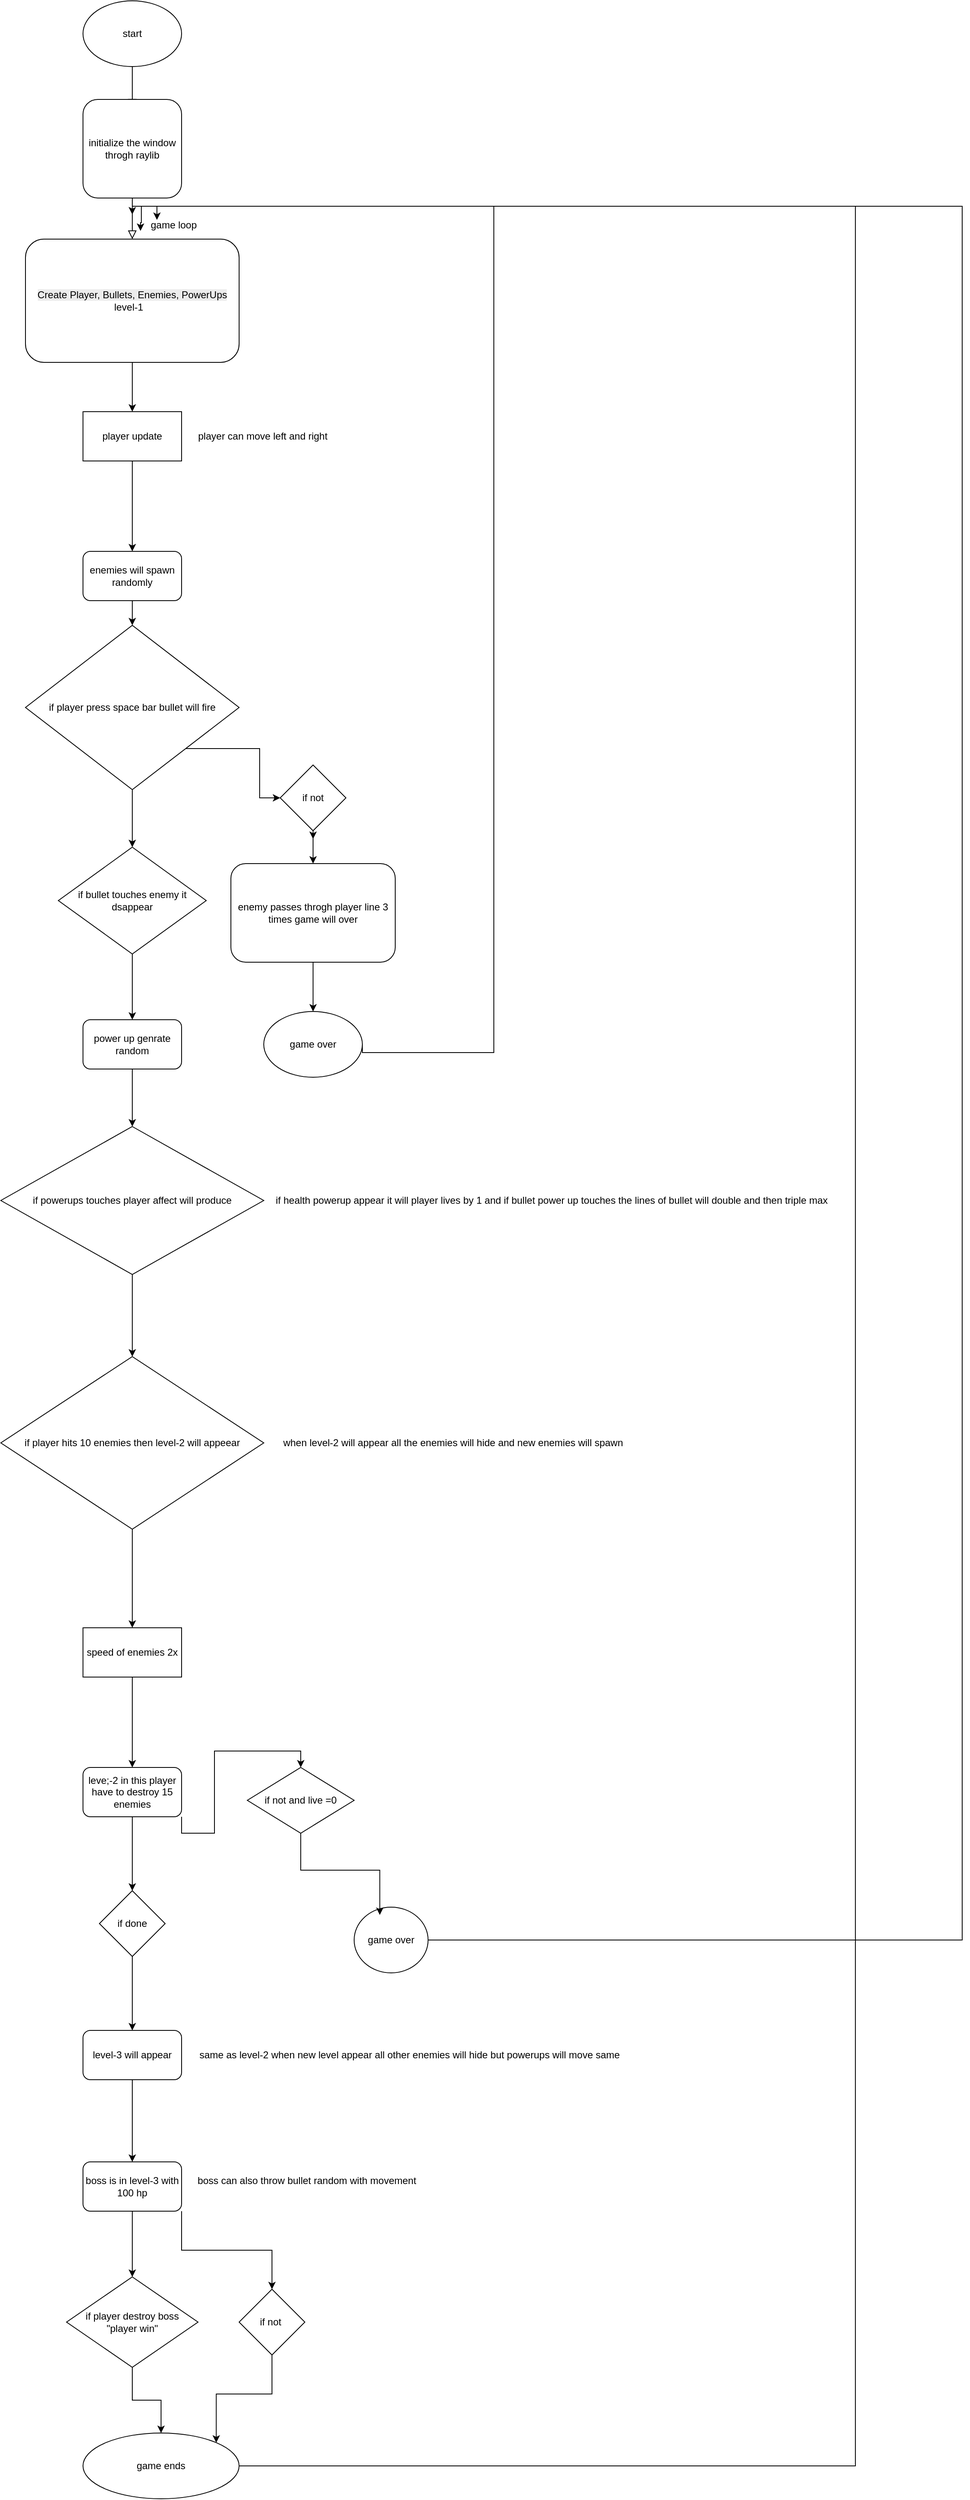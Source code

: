 <mxfile version="26.2.13">
  <diagram id="C5RBs43oDa-KdzZeNtuy" name="Page-1">
    <mxGraphModel dx="2251" dy="1311" grid="1" gridSize="10" guides="1" tooltips="1" connect="1" arrows="1" fold="1" page="1" pageScale="1" pageWidth="827" pageHeight="1169" math="0" shadow="0">
      <root>
        <mxCell id="WIyWlLk6GJQsqaUBKTNV-0" />
        <mxCell id="WIyWlLk6GJQsqaUBKTNV-1" parent="WIyWlLk6GJQsqaUBKTNV-0" />
        <mxCell id="WIyWlLk6GJQsqaUBKTNV-2" value="" style="rounded=0;html=1;jettySize=auto;orthogonalLoop=1;fontSize=11;endArrow=block;endFill=0;endSize=8;strokeWidth=1;shadow=0;labelBackgroundColor=none;edgeStyle=orthogonalEdgeStyle;" parent="WIyWlLk6GJQsqaUBKTNV-1" edge="1">
          <mxGeometry relative="1" as="geometry">
            <mxPoint x="220" y="90" as="sourcePoint" />
            <mxPoint x="220" y="140" as="targetPoint" />
          </mxGeometry>
        </mxCell>
        <mxCell id="WIyWlLk6GJQsqaUBKTNV-4" value="" style="rounded=0;html=1;jettySize=auto;orthogonalLoop=1;fontSize=11;endArrow=block;endFill=0;endSize=8;strokeWidth=1;shadow=0;labelBackgroundColor=none;edgeStyle=orthogonalEdgeStyle;" parent="WIyWlLk6GJQsqaUBKTNV-1" edge="1">
          <mxGeometry y="20" relative="1" as="geometry">
            <mxPoint as="offset" />
            <mxPoint x="220" y="250" as="sourcePoint" />
            <mxPoint x="220" y="300" as="targetPoint" />
          </mxGeometry>
        </mxCell>
        <mxCell id="jRuMcLEhQL0jCplDiOdC-4" style="edgeStyle=orthogonalEdgeStyle;rounded=0;orthogonalLoop=1;jettySize=auto;html=1;entryX=0.5;entryY=0;entryDx=0;entryDy=0;" edge="1" parent="WIyWlLk6GJQsqaUBKTNV-1" source="jRuMcLEhQL0jCplDiOdC-14">
          <mxGeometry relative="1" as="geometry">
            <mxPoint x="220" y="460" as="sourcePoint" />
            <mxPoint x="220" y="510" as="targetPoint" />
          </mxGeometry>
        </mxCell>
        <mxCell id="jRuMcLEhQL0jCplDiOdC-8" style="edgeStyle=orthogonalEdgeStyle;rounded=0;orthogonalLoop=1;jettySize=auto;html=1;exitX=0.5;exitY=1;exitDx=0;exitDy=0;entryX=0.5;entryY=0;entryDx=0;entryDy=0;" edge="1" parent="WIyWlLk6GJQsqaUBKTNV-1" source="jRuMcLEhQL0jCplDiOdC-11" target="jRuMcLEhQL0jCplDiOdC-7">
          <mxGeometry relative="1" as="geometry">
            <mxPoint x="220" y="590" as="sourcePoint" />
          </mxGeometry>
        </mxCell>
        <mxCell id="jRuMcLEhQL0jCplDiOdC-6" value="player can move left and right&amp;nbsp;" style="text;html=1;align=center;verticalAlign=middle;resizable=0;points=[];autosize=1;strokeColor=none;fillColor=none;" vertex="1" parent="WIyWlLk6GJQsqaUBKTNV-1">
          <mxGeometry x="290" y="525" width="180" height="30" as="geometry" />
        </mxCell>
        <mxCell id="jRuMcLEhQL0jCplDiOdC-16" style="edgeStyle=orthogonalEdgeStyle;rounded=0;orthogonalLoop=1;jettySize=auto;html=1;exitX=0.5;exitY=1;exitDx=0;exitDy=0;entryX=0.5;entryY=0;entryDx=0;entryDy=0;" edge="1" parent="WIyWlLk6GJQsqaUBKTNV-1" source="jRuMcLEhQL0jCplDiOdC-7" target="jRuMcLEhQL0jCplDiOdC-15">
          <mxGeometry relative="1" as="geometry" />
        </mxCell>
        <mxCell id="jRuMcLEhQL0jCplDiOdC-7" value="enemies will spawn randomly" style="rounded=1;whiteSpace=wrap;html=1;" vertex="1" parent="WIyWlLk6GJQsqaUBKTNV-1">
          <mxGeometry x="160" y="680" width="120" height="60" as="geometry" />
        </mxCell>
        <mxCell id="jRuMcLEhQL0jCplDiOdC-10" value="start" style="ellipse;whiteSpace=wrap;html=1;" vertex="1" parent="WIyWlLk6GJQsqaUBKTNV-1">
          <mxGeometry x="160" y="10" width="120" height="80" as="geometry" />
        </mxCell>
        <mxCell id="jRuMcLEhQL0jCplDiOdC-11" value="player update" style="rounded=0;whiteSpace=wrap;html=1;" vertex="1" parent="WIyWlLk6GJQsqaUBKTNV-1">
          <mxGeometry x="160" y="510" width="120" height="60" as="geometry" />
        </mxCell>
        <mxCell id="jRuMcLEhQL0jCplDiOdC-14" value="&lt;br&gt;&lt;span style=&quot;color: rgb(0, 0, 0); font-family: Helvetica; font-size: 12px; font-style: normal; font-variant-ligatures: normal; font-variant-caps: normal; font-weight: 400; letter-spacing: normal; orphans: 2; text-align: left; text-indent: 0px; text-transform: none; widows: 2; word-spacing: 0px; -webkit-text-stroke-width: 0px; white-space: normal; background-color: rgb(236, 236, 236); text-decoration-thickness: initial; text-decoration-style: initial; text-decoration-color: initial; float: none; display: inline !important;&quot;&gt;Create Player, Bullets, Enemies, PowerUps&lt;/span&gt;&lt;div&gt;&lt;div style=&quot;text-align: left;&quot;&gt;&amp;nbsp; &amp;nbsp; &amp;nbsp; &amp;nbsp; &amp;nbsp; &amp;nbsp; &amp;nbsp; &amp;nbsp; &amp;nbsp; &amp;nbsp; &amp;nbsp; &amp;nbsp; &amp;nbsp; &amp;nbsp; level-1&lt;/div&gt;&lt;br&gt;&lt;/div&gt;" style="rounded=1;whiteSpace=wrap;html=1;" vertex="1" parent="WIyWlLk6GJQsqaUBKTNV-1">
          <mxGeometry x="90" y="300" width="260" height="150" as="geometry" />
        </mxCell>
        <mxCell id="jRuMcLEhQL0jCplDiOdC-22" style="edgeStyle=orthogonalEdgeStyle;rounded=0;orthogonalLoop=1;jettySize=auto;html=1;exitX=0.5;exitY=1;exitDx=0;exitDy=0;" edge="1" parent="WIyWlLk6GJQsqaUBKTNV-1" source="jRuMcLEhQL0jCplDiOdC-15" target="jRuMcLEhQL0jCplDiOdC-21">
          <mxGeometry relative="1" as="geometry" />
        </mxCell>
        <mxCell id="jRuMcLEhQL0jCplDiOdC-24" style="edgeStyle=orthogonalEdgeStyle;rounded=0;orthogonalLoop=1;jettySize=auto;html=1;exitX=1;exitY=1;exitDx=0;exitDy=0;" edge="1" parent="WIyWlLk6GJQsqaUBKTNV-1" source="jRuMcLEhQL0jCplDiOdC-25">
          <mxGeometry relative="1" as="geometry">
            <mxPoint x="440" y="1030" as="targetPoint" />
          </mxGeometry>
        </mxCell>
        <mxCell id="jRuMcLEhQL0jCplDiOdC-15" value="if player press space bar bullet will fire" style="rhombus;whiteSpace=wrap;html=1;" vertex="1" parent="WIyWlLk6GJQsqaUBKTNV-1">
          <mxGeometry x="90" y="770" width="260" height="200" as="geometry" />
        </mxCell>
        <mxCell id="jRuMcLEhQL0jCplDiOdC-35" style="edgeStyle=orthogonalEdgeStyle;rounded=0;orthogonalLoop=1;jettySize=auto;html=1;exitX=0.5;exitY=1;exitDx=0;exitDy=0;entryX=0.5;entryY=0;entryDx=0;entryDy=0;" edge="1" parent="WIyWlLk6GJQsqaUBKTNV-1" source="jRuMcLEhQL0jCplDiOdC-21" target="jRuMcLEhQL0jCplDiOdC-34">
          <mxGeometry relative="1" as="geometry" />
        </mxCell>
        <mxCell id="jRuMcLEhQL0jCplDiOdC-21" value="if bullet touches enemy it dsappear" style="rhombus;whiteSpace=wrap;html=1;" vertex="1" parent="WIyWlLk6GJQsqaUBKTNV-1">
          <mxGeometry x="130" y="1040" width="180" height="130" as="geometry" />
        </mxCell>
        <mxCell id="jRuMcLEhQL0jCplDiOdC-23" value="initialize the window throgh raylib" style="rounded=1;whiteSpace=wrap;html=1;" vertex="1" parent="WIyWlLk6GJQsqaUBKTNV-1">
          <mxGeometry x="160" y="130" width="120" height="120" as="geometry" />
        </mxCell>
        <mxCell id="jRuMcLEhQL0jCplDiOdC-28" style="edgeStyle=orthogonalEdgeStyle;rounded=0;orthogonalLoop=1;jettySize=auto;html=1;exitX=0.5;exitY=1;exitDx=0;exitDy=0;entryX=0.5;entryY=0;entryDx=0;entryDy=0;" edge="1" parent="WIyWlLk6GJQsqaUBKTNV-1" source="jRuMcLEhQL0jCplDiOdC-25" target="jRuMcLEhQL0jCplDiOdC-27">
          <mxGeometry relative="1" as="geometry" />
        </mxCell>
        <mxCell id="jRuMcLEhQL0jCplDiOdC-30" style="edgeStyle=orthogonalEdgeStyle;rounded=0;orthogonalLoop=1;jettySize=auto;html=1;exitX=0.5;exitY=1;exitDx=0;exitDy=0;entryX=0.5;entryY=0;entryDx=0;entryDy=0;" edge="1" parent="WIyWlLk6GJQsqaUBKTNV-1" source="jRuMcLEhQL0jCplDiOdC-27" target="jRuMcLEhQL0jCplDiOdC-29">
          <mxGeometry relative="1" as="geometry" />
        </mxCell>
        <mxCell id="jRuMcLEhQL0jCplDiOdC-27" value="enemy passes throgh player line 3 times game will over" style="rounded=1;whiteSpace=wrap;html=1;" vertex="1" parent="WIyWlLk6GJQsqaUBKTNV-1">
          <mxGeometry x="340" y="1060" width="200" height="120" as="geometry" />
        </mxCell>
        <mxCell id="jRuMcLEhQL0jCplDiOdC-33" style="edgeStyle=orthogonalEdgeStyle;rounded=0;orthogonalLoop=1;jettySize=auto;html=1;exitX=1;exitY=0.5;exitDx=0;exitDy=0;" edge="1" parent="WIyWlLk6GJQsqaUBKTNV-1" source="jRuMcLEhQL0jCplDiOdC-29">
          <mxGeometry relative="1" as="geometry">
            <mxPoint x="230" y="290" as="targetPoint" />
            <Array as="points">
              <mxPoint x="500" y="1290" />
              <mxPoint x="660" y="1290" />
              <mxPoint x="660" y="260" />
              <mxPoint x="231" y="260" />
              <mxPoint x="231" y="280" />
            </Array>
          </mxGeometry>
        </mxCell>
        <mxCell id="jRuMcLEhQL0jCplDiOdC-29" value="game over" style="ellipse;whiteSpace=wrap;html=1;" vertex="1" parent="WIyWlLk6GJQsqaUBKTNV-1">
          <mxGeometry x="380" y="1240" width="120" height="80" as="geometry" />
        </mxCell>
        <mxCell id="jRuMcLEhQL0jCplDiOdC-37" style="edgeStyle=orthogonalEdgeStyle;rounded=0;orthogonalLoop=1;jettySize=auto;html=1;exitX=0.5;exitY=1;exitDx=0;exitDy=0;entryX=0.5;entryY=0;entryDx=0;entryDy=0;" edge="1" parent="WIyWlLk6GJQsqaUBKTNV-1" source="jRuMcLEhQL0jCplDiOdC-34" target="jRuMcLEhQL0jCplDiOdC-36">
          <mxGeometry relative="1" as="geometry" />
        </mxCell>
        <mxCell id="jRuMcLEhQL0jCplDiOdC-34" value="power up genrate random" style="rounded=1;whiteSpace=wrap;html=1;" vertex="1" parent="WIyWlLk6GJQsqaUBKTNV-1">
          <mxGeometry x="160" y="1250" width="120" height="60" as="geometry" />
        </mxCell>
        <mxCell id="jRuMcLEhQL0jCplDiOdC-42" style="edgeStyle=orthogonalEdgeStyle;rounded=0;orthogonalLoop=1;jettySize=auto;html=1;exitX=0.5;exitY=1;exitDx=0;exitDy=0;entryX=0.5;entryY=0;entryDx=0;entryDy=0;" edge="1" parent="WIyWlLk6GJQsqaUBKTNV-1" source="jRuMcLEhQL0jCplDiOdC-36" target="jRuMcLEhQL0jCplDiOdC-41">
          <mxGeometry relative="1" as="geometry" />
        </mxCell>
        <mxCell id="jRuMcLEhQL0jCplDiOdC-36" value="if powerups touches player affect will produce" style="rhombus;whiteSpace=wrap;html=1;" vertex="1" parent="WIyWlLk6GJQsqaUBKTNV-1">
          <mxGeometry x="60" y="1380" width="320" height="180" as="geometry" />
        </mxCell>
        <mxCell id="jRuMcLEhQL0jCplDiOdC-38" value="" style="edgeStyle=orthogonalEdgeStyle;rounded=0;orthogonalLoop=1;jettySize=auto;html=1;exitX=1;exitY=1;exitDx=0;exitDy=0;" edge="1" parent="WIyWlLk6GJQsqaUBKTNV-1" source="jRuMcLEhQL0jCplDiOdC-15" target="jRuMcLEhQL0jCplDiOdC-25">
          <mxGeometry relative="1" as="geometry">
            <mxPoint x="440" y="1030" as="targetPoint" />
            <mxPoint x="285" y="920" as="sourcePoint" />
          </mxGeometry>
        </mxCell>
        <mxCell id="jRuMcLEhQL0jCplDiOdC-25" value="if not" style="rhombus;whiteSpace=wrap;html=1;" vertex="1" parent="WIyWlLk6GJQsqaUBKTNV-1">
          <mxGeometry x="400" y="940" width="80" height="80" as="geometry" />
        </mxCell>
        <mxCell id="jRuMcLEhQL0jCplDiOdC-39" value="if health powerup appear it will player lives by 1 and if bullet power up touches the lines of bullet will double and then triple max" style="text;html=1;align=center;verticalAlign=middle;resizable=0;points=[];autosize=1;strokeColor=none;fillColor=none;" vertex="1" parent="WIyWlLk6GJQsqaUBKTNV-1">
          <mxGeometry x="380" y="1455" width="700" height="30" as="geometry" />
        </mxCell>
        <mxCell id="jRuMcLEhQL0jCplDiOdC-45" style="edgeStyle=orthogonalEdgeStyle;rounded=0;orthogonalLoop=1;jettySize=auto;html=1;exitX=0.5;exitY=1;exitDx=0;exitDy=0;entryX=0.5;entryY=0;entryDx=0;entryDy=0;" edge="1" parent="WIyWlLk6GJQsqaUBKTNV-1" source="jRuMcLEhQL0jCplDiOdC-41" target="jRuMcLEhQL0jCplDiOdC-44">
          <mxGeometry relative="1" as="geometry" />
        </mxCell>
        <mxCell id="jRuMcLEhQL0jCplDiOdC-41" value="if player hits 10 enemies then level-2 will appeear" style="rhombus;whiteSpace=wrap;html=1;" vertex="1" parent="WIyWlLk6GJQsqaUBKTNV-1">
          <mxGeometry x="60" y="1660" width="320" height="210" as="geometry" />
        </mxCell>
        <mxCell id="jRuMcLEhQL0jCplDiOdC-43" value="when level-2 will appear all the enemies will hide and new enemies will spawn" style="text;html=1;align=center;verticalAlign=middle;resizable=0;points=[];autosize=1;strokeColor=none;fillColor=none;" vertex="1" parent="WIyWlLk6GJQsqaUBKTNV-1">
          <mxGeometry x="390" y="1750" width="440" height="30" as="geometry" />
        </mxCell>
        <mxCell id="jRuMcLEhQL0jCplDiOdC-47" style="edgeStyle=orthogonalEdgeStyle;rounded=0;orthogonalLoop=1;jettySize=auto;html=1;exitX=0.5;exitY=1;exitDx=0;exitDy=0;entryX=0.5;entryY=0;entryDx=0;entryDy=0;" edge="1" parent="WIyWlLk6GJQsqaUBKTNV-1" source="jRuMcLEhQL0jCplDiOdC-44" target="jRuMcLEhQL0jCplDiOdC-46">
          <mxGeometry relative="1" as="geometry" />
        </mxCell>
        <mxCell id="jRuMcLEhQL0jCplDiOdC-44" value="speed of enemies 2x" style="rounded=0;whiteSpace=wrap;html=1;" vertex="1" parent="WIyWlLk6GJQsqaUBKTNV-1">
          <mxGeometry x="160" y="1990" width="120" height="60" as="geometry" />
        </mxCell>
        <mxCell id="jRuMcLEhQL0jCplDiOdC-50" style="edgeStyle=orthogonalEdgeStyle;rounded=0;orthogonalLoop=1;jettySize=auto;html=1;exitX=0.5;exitY=1;exitDx=0;exitDy=0;" edge="1" parent="WIyWlLk6GJQsqaUBKTNV-1" source="jRuMcLEhQL0jCplDiOdC-46" target="jRuMcLEhQL0jCplDiOdC-48">
          <mxGeometry relative="1" as="geometry" />
        </mxCell>
        <mxCell id="jRuMcLEhQL0jCplDiOdC-71" style="edgeStyle=orthogonalEdgeStyle;rounded=0;orthogonalLoop=1;jettySize=auto;html=1;exitX=1;exitY=1;exitDx=0;exitDy=0;entryX=0.5;entryY=0;entryDx=0;entryDy=0;" edge="1" parent="WIyWlLk6GJQsqaUBKTNV-1" source="jRuMcLEhQL0jCplDiOdC-46" target="jRuMcLEhQL0jCplDiOdC-70">
          <mxGeometry relative="1" as="geometry" />
        </mxCell>
        <mxCell id="jRuMcLEhQL0jCplDiOdC-46" value="leve;-2 in this player have to destroy 15 enemies" style="rounded=1;whiteSpace=wrap;html=1;" vertex="1" parent="WIyWlLk6GJQsqaUBKTNV-1">
          <mxGeometry x="160" y="2160" width="120" height="60" as="geometry" />
        </mxCell>
        <mxCell id="jRuMcLEhQL0jCplDiOdC-52" style="edgeStyle=orthogonalEdgeStyle;rounded=0;orthogonalLoop=1;jettySize=auto;html=1;exitX=0.5;exitY=1;exitDx=0;exitDy=0;entryX=0.5;entryY=0;entryDx=0;entryDy=0;" edge="1" parent="WIyWlLk6GJQsqaUBKTNV-1" source="jRuMcLEhQL0jCplDiOdC-48" target="jRuMcLEhQL0jCplDiOdC-51">
          <mxGeometry relative="1" as="geometry" />
        </mxCell>
        <mxCell id="jRuMcLEhQL0jCplDiOdC-48" value="if done" style="rhombus;whiteSpace=wrap;html=1;" vertex="1" parent="WIyWlLk6GJQsqaUBKTNV-1">
          <mxGeometry x="180" y="2310" width="80" height="80" as="geometry" />
        </mxCell>
        <mxCell id="jRuMcLEhQL0jCplDiOdC-55" style="edgeStyle=orthogonalEdgeStyle;rounded=0;orthogonalLoop=1;jettySize=auto;html=1;exitX=0.5;exitY=1;exitDx=0;exitDy=0;entryX=0.5;entryY=0;entryDx=0;entryDy=0;" edge="1" parent="WIyWlLk6GJQsqaUBKTNV-1" source="jRuMcLEhQL0jCplDiOdC-51" target="jRuMcLEhQL0jCplDiOdC-54">
          <mxGeometry relative="1" as="geometry" />
        </mxCell>
        <mxCell id="jRuMcLEhQL0jCplDiOdC-51" value="level-3 will appear" style="rounded=1;whiteSpace=wrap;html=1;" vertex="1" parent="WIyWlLk6GJQsqaUBKTNV-1">
          <mxGeometry x="160" y="2480" width="120" height="60" as="geometry" />
        </mxCell>
        <mxCell id="jRuMcLEhQL0jCplDiOdC-53" value="same as level-2 when new level appear all other enemies will hide but powerups will move same" style="text;html=1;align=center;verticalAlign=middle;resizable=0;points=[];autosize=1;strokeColor=none;fillColor=none;" vertex="1" parent="WIyWlLk6GJQsqaUBKTNV-1">
          <mxGeometry x="287" y="2495" width="540" height="30" as="geometry" />
        </mxCell>
        <mxCell id="jRuMcLEhQL0jCplDiOdC-58" style="edgeStyle=orthogonalEdgeStyle;rounded=0;orthogonalLoop=1;jettySize=auto;html=1;exitX=0.5;exitY=1;exitDx=0;exitDy=0;entryX=0.5;entryY=0;entryDx=0;entryDy=0;" edge="1" parent="WIyWlLk6GJQsqaUBKTNV-1" source="jRuMcLEhQL0jCplDiOdC-54" target="jRuMcLEhQL0jCplDiOdC-57">
          <mxGeometry relative="1" as="geometry" />
        </mxCell>
        <mxCell id="jRuMcLEhQL0jCplDiOdC-65" style="edgeStyle=orthogonalEdgeStyle;rounded=0;orthogonalLoop=1;jettySize=auto;html=1;exitX=1;exitY=1;exitDx=0;exitDy=0;entryX=0.5;entryY=0;entryDx=0;entryDy=0;" edge="1" parent="WIyWlLk6GJQsqaUBKTNV-1" source="jRuMcLEhQL0jCplDiOdC-54" target="jRuMcLEhQL0jCplDiOdC-64">
          <mxGeometry relative="1" as="geometry" />
        </mxCell>
        <mxCell id="jRuMcLEhQL0jCplDiOdC-54" value="boss is in level-3 with 100 hp" style="rounded=1;whiteSpace=wrap;html=1;" vertex="1" parent="WIyWlLk6GJQsqaUBKTNV-1">
          <mxGeometry x="160" y="2640" width="120" height="60" as="geometry" />
        </mxCell>
        <mxCell id="jRuMcLEhQL0jCplDiOdC-56" value="boss can also throw bullet random with movement" style="text;html=1;align=center;verticalAlign=middle;resizable=0;points=[];autosize=1;strokeColor=none;fillColor=none;" vertex="1" parent="WIyWlLk6GJQsqaUBKTNV-1">
          <mxGeometry x="287" y="2648" width="290" height="30" as="geometry" />
        </mxCell>
        <mxCell id="jRuMcLEhQL0jCplDiOdC-61" style="edgeStyle=orthogonalEdgeStyle;rounded=0;orthogonalLoop=1;jettySize=auto;html=1;exitX=0.5;exitY=1;exitDx=0;exitDy=0;entryX=0.5;entryY=0;entryDx=0;entryDy=0;" edge="1" parent="WIyWlLk6GJQsqaUBKTNV-1" source="jRuMcLEhQL0jCplDiOdC-57" target="jRuMcLEhQL0jCplDiOdC-60">
          <mxGeometry relative="1" as="geometry" />
        </mxCell>
        <mxCell id="jRuMcLEhQL0jCplDiOdC-57" value="if player destroy bos&lt;span style=&quot;background-color: transparent; color: light-dark(rgb(0, 0, 0), rgb(255, 255, 255));&quot;&gt;s&lt;/span&gt;&lt;div&gt;&lt;span style=&quot;background-color: transparent; color: light-dark(rgb(0, 0, 0), rgb(255, 255, 255));&quot;&gt;&quot;player win&quot;&lt;/span&gt;&lt;/div&gt;" style="rhombus;whiteSpace=wrap;html=1;" vertex="1" parent="WIyWlLk6GJQsqaUBKTNV-1">
          <mxGeometry x="140" y="2780" width="160" height="110" as="geometry" />
        </mxCell>
        <mxCell id="jRuMcLEhQL0jCplDiOdC-63" style="edgeStyle=orthogonalEdgeStyle;rounded=0;orthogonalLoop=1;jettySize=auto;html=1;exitX=1;exitY=0.5;exitDx=0;exitDy=0;" edge="1" parent="WIyWlLk6GJQsqaUBKTNV-1" source="jRuMcLEhQL0jCplDiOdC-60">
          <mxGeometry relative="1" as="geometry">
            <mxPoint x="220" y="270" as="targetPoint" />
            <Array as="points">
              <mxPoint x="1100" y="3010" />
              <mxPoint x="1100" y="260" />
              <mxPoint x="220" y="260" />
            </Array>
          </mxGeometry>
        </mxCell>
        <mxCell id="jRuMcLEhQL0jCplDiOdC-60" value="game ends" style="ellipse;whiteSpace=wrap;html=1;" vertex="1" parent="WIyWlLk6GJQsqaUBKTNV-1">
          <mxGeometry x="160" y="2970" width="190" height="80" as="geometry" />
        </mxCell>
        <mxCell id="jRuMcLEhQL0jCplDiOdC-66" style="edgeStyle=orthogonalEdgeStyle;rounded=0;orthogonalLoop=1;jettySize=auto;html=1;exitX=0.5;exitY=1;exitDx=0;exitDy=0;entryX=1;entryY=0;entryDx=0;entryDy=0;" edge="1" parent="WIyWlLk6GJQsqaUBKTNV-1" source="jRuMcLEhQL0jCplDiOdC-64" target="jRuMcLEhQL0jCplDiOdC-60">
          <mxGeometry relative="1" as="geometry" />
        </mxCell>
        <mxCell id="jRuMcLEhQL0jCplDiOdC-64" value="if not&amp;nbsp;" style="rhombus;whiteSpace=wrap;html=1;" vertex="1" parent="WIyWlLk6GJQsqaUBKTNV-1">
          <mxGeometry x="350" y="2795" width="80" height="80" as="geometry" />
        </mxCell>
        <mxCell id="jRuMcLEhQL0jCplDiOdC-69" value="game loop" style="text;html=1;align=center;verticalAlign=middle;resizable=0;points=[];autosize=1;strokeColor=none;fillColor=none;" vertex="1" parent="WIyWlLk6GJQsqaUBKTNV-1">
          <mxGeometry x="230" y="268" width="80" height="30" as="geometry" />
        </mxCell>
        <mxCell id="jRuMcLEhQL0jCplDiOdC-70" value="if not and live =0" style="rhombus;whiteSpace=wrap;html=1;" vertex="1" parent="WIyWlLk6GJQsqaUBKTNV-1">
          <mxGeometry x="360" y="2160" width="130" height="80" as="geometry" />
        </mxCell>
        <mxCell id="jRuMcLEhQL0jCplDiOdC-72" value="game over" style="ellipse;whiteSpace=wrap;html=1;" vertex="1" parent="WIyWlLk6GJQsqaUBKTNV-1">
          <mxGeometry x="490" y="2330" width="90" height="80" as="geometry" />
        </mxCell>
        <mxCell id="jRuMcLEhQL0jCplDiOdC-73" style="edgeStyle=orthogonalEdgeStyle;rounded=0;orthogonalLoop=1;jettySize=auto;html=1;exitX=0.5;exitY=1;exitDx=0;exitDy=0;entryX=0.347;entryY=0.119;entryDx=0;entryDy=0;entryPerimeter=0;" edge="1" parent="WIyWlLk6GJQsqaUBKTNV-1" source="jRuMcLEhQL0jCplDiOdC-70" target="jRuMcLEhQL0jCplDiOdC-72">
          <mxGeometry relative="1" as="geometry" />
        </mxCell>
        <mxCell id="jRuMcLEhQL0jCplDiOdC-75" style="edgeStyle=orthogonalEdgeStyle;rounded=0;orthogonalLoop=1;jettySize=auto;html=1;exitX=1;exitY=0.5;exitDx=0;exitDy=0;entryX=0.25;entryY=0.289;entryDx=0;entryDy=0;entryPerimeter=0;" edge="1" parent="WIyWlLk6GJQsqaUBKTNV-1" source="jRuMcLEhQL0jCplDiOdC-72" target="jRuMcLEhQL0jCplDiOdC-69">
          <mxGeometry relative="1" as="geometry">
            <Array as="points">
              <mxPoint x="1230" y="2370" />
              <mxPoint x="1230" y="260" />
              <mxPoint x="250" y="260" />
            </Array>
          </mxGeometry>
        </mxCell>
      </root>
    </mxGraphModel>
  </diagram>
</mxfile>

